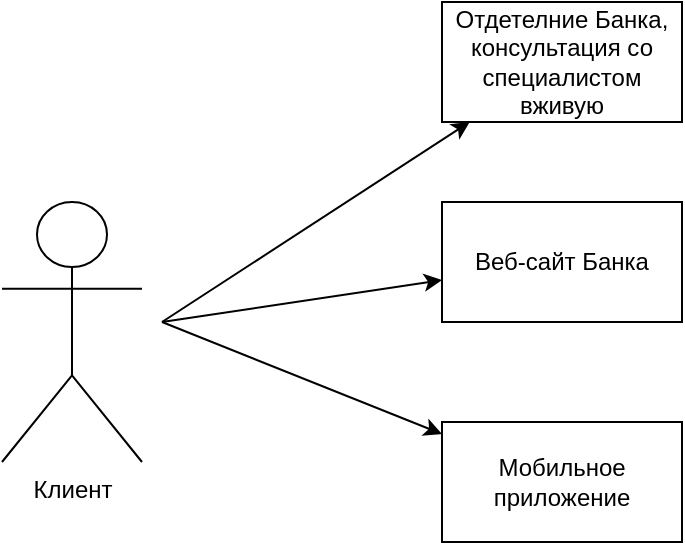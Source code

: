 <mxfile version="21.3.0" type="github">
  <diagram name="Page-1" id="ehre2qp33Zuy3RMLZv8k">
    <mxGraphModel dx="1050" dy="525" grid="1" gridSize="10" guides="1" tooltips="1" connect="1" arrows="1" fold="1" page="1" pageScale="1" pageWidth="850" pageHeight="1100" math="0" shadow="0">
      <root>
        <mxCell id="0" />
        <mxCell id="1" parent="0" />
        <object label="&lt;div&gt;Клиент&lt;/div&gt;" id="K6cpROR9SQ_gSIM2ouo7-1">
          <mxCell style="shape=umlActor;verticalLabelPosition=bottom;verticalAlign=top;html=1;outlineConnect=0;" vertex="1" parent="1">
            <mxGeometry x="60" y="260" width="70" height="130" as="geometry" />
          </mxCell>
        </object>
        <mxCell id="K6cpROR9SQ_gSIM2ouo7-5" value="" style="endArrow=classic;html=1;rounded=0;" edge="1" parent="1" target="K6cpROR9SQ_gSIM2ouo7-11">
          <mxGeometry width="50" height="50" relative="1" as="geometry">
            <mxPoint x="140" y="320" as="sourcePoint" />
            <mxPoint x="230" y="200" as="targetPoint" />
          </mxGeometry>
        </mxCell>
        <mxCell id="K6cpROR9SQ_gSIM2ouo7-6" value="" style="endArrow=classic;html=1;rounded=0;" edge="1" parent="1" target="K6cpROR9SQ_gSIM2ouo7-10">
          <mxGeometry width="50" height="50" relative="1" as="geometry">
            <mxPoint x="140" y="320" as="sourcePoint" />
            <mxPoint x="240" y="320" as="targetPoint" />
          </mxGeometry>
        </mxCell>
        <mxCell id="K6cpROR9SQ_gSIM2ouo7-7" value="" style="endArrow=classic;html=1;rounded=0;" edge="1" parent="1" target="K6cpROR9SQ_gSIM2ouo7-12">
          <mxGeometry width="50" height="50" relative="1" as="geometry">
            <mxPoint x="140" y="320" as="sourcePoint" />
            <mxPoint x="280" y="400" as="targetPoint" />
          </mxGeometry>
        </mxCell>
        <mxCell id="K6cpROR9SQ_gSIM2ouo7-10" value="Веб-сайт Банка" style="rounded=0;whiteSpace=wrap;html=1;" vertex="1" parent="1">
          <mxGeometry x="280" y="260" width="120" height="60" as="geometry" />
        </mxCell>
        <mxCell id="K6cpROR9SQ_gSIM2ouo7-11" value="&lt;div&gt;Отдетелние Банка,&lt;/div&gt;&lt;div&gt;консультация со специалистом вживую&lt;br&gt;&lt;/div&gt;" style="rounded=0;whiteSpace=wrap;html=1;" vertex="1" parent="1">
          <mxGeometry x="280" y="160" width="120" height="60" as="geometry" />
        </mxCell>
        <mxCell id="K6cpROR9SQ_gSIM2ouo7-12" value="Мобильное приложение" style="rounded=0;whiteSpace=wrap;html=1;" vertex="1" parent="1">
          <mxGeometry x="280" y="370" width="120" height="60" as="geometry" />
        </mxCell>
      </root>
    </mxGraphModel>
  </diagram>
</mxfile>
